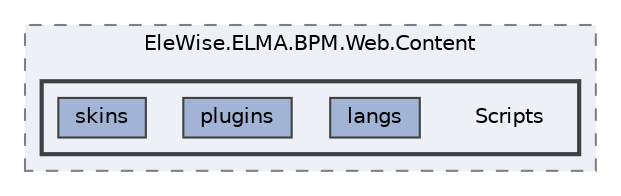digraph "Web/Modules/EleWise.ELMA.BPM.Web.Content/Scripts"
{
 // LATEX_PDF_SIZE
  bgcolor="transparent";
  edge [fontname=Helvetica,fontsize=10,labelfontname=Helvetica,labelfontsize=10];
  node [fontname=Helvetica,fontsize=10,shape=box,height=0.2,width=0.4];
  compound=true
  subgraph clusterdir_fdf001463744d38516fc527aa2ea06db {
    graph [ bgcolor="#edf0f7", pencolor="grey50", label="EleWise.ELMA.BPM.Web.Content", fontname=Helvetica,fontsize=10 style="filled,dashed", URL="dir_fdf001463744d38516fc527aa2ea06db.html",tooltip=""]
  subgraph clusterdir_b1c7d0bb332f93b2dde44b4a76397c8c {
    graph [ bgcolor="#edf0f7", pencolor="grey25", label="", fontname=Helvetica,fontsize=10 style="filled,bold", URL="dir_b1c7d0bb332f93b2dde44b4a76397c8c.html",tooltip=""]
    dir_b1c7d0bb332f93b2dde44b4a76397c8c [shape=plaintext, label="Scripts"];
  dir_7d2e774baf035386fc0e42729339b768 [label="langs", fillcolor="#a2b4d6", color="grey25", style="filled", URL="dir_7d2e774baf035386fc0e42729339b768.html",tooltip=""];
  dir_53df50db884fd4a40f0c4196bc5349a3 [label="plugins", fillcolor="#a2b4d6", color="grey25", style="filled", URL="dir_53df50db884fd4a40f0c4196bc5349a3.html",tooltip=""];
  dir_9348b524113b376174a1ae82d2287666 [label="skins", fillcolor="#a2b4d6", color="grey25", style="filled", URL="dir_9348b524113b376174a1ae82d2287666.html",tooltip=""];
  }
  }
}
